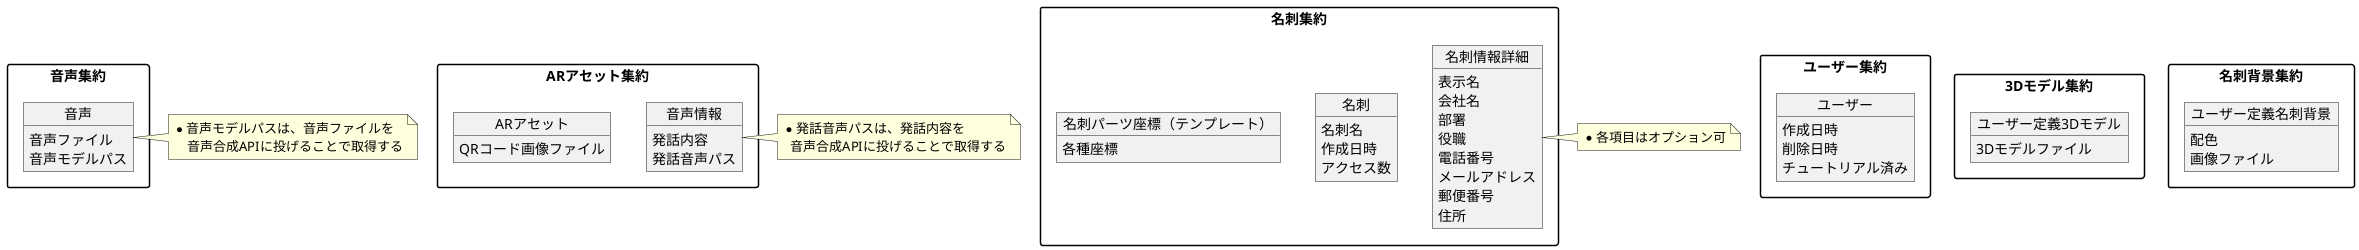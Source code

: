 @startuml DomainModel

skinparam PackageStyle rectangle

package ユーザー集約 {
    object "ユーザー" as User {
        作成日時
        削除日時
        チュートリアル済み
    }
}

package 音声集約 {
    object "音声" as Voice {
        音声ファイル
        音声モデルパス
    }
}

note right of Voice
    * 音声モデルパスは、音声ファイルを
    　音声合成APIに投げることで取得する
end note

' User "0..1" --- "1" Voice

package 3Dモデル集約 {
    object "ユーザー定義3Dモデル" as PersonalThreeDimentionalModel {
        3Dモデルファイル
    }
}

package ARアセット集約 {
    object "ARアセット" as ARAsset {
        QRコード画像ファイル
    }

    object "音声情報" as VoiceInformation {
        発話内容
        発話音声パス
    }
}

note right of VoiceInformation
    * 発話音声パスは、発話内容を
      音声合成APIに投げることで取得する
end note

' ARAsset "1" --- "1" VoiceInformation
' ARAsset "1" --- "0..*" PersonalThreeDimentionalModel

package 名刺集約 {
    object "名刺" as BusinessCard {
        名刺名
        作成日時
        アクセス数
    }

    object "名刺情報詳細" as BusinessCardDetail {
        表示名
        会社名
        部署
        役職
        電話番号
        メールアドレス
        郵便番号
        住所
    }

    object "名刺パーツ座標（テンプレート）" as BusinessCardPartsCoordinate {
        各種座標
    }
}

note right of BusinessCardDetail
    * 各項目はオプション可
end note

' User "1" --- "0..*" BusinessCard
' BusinessCard "0..*" --- "1" BusinessCardPartsCoordinate
' BusinessCard "0..*" --- "1" ARAsset

package 名刺背景集約 {
    object "ユーザー定義名刺背景" as PersonalBusinessCardBackground {
        配色
        画像ファイル
    }
}

' BusinessCard "0..*" --- "1" PersonalBusinessCardBackground